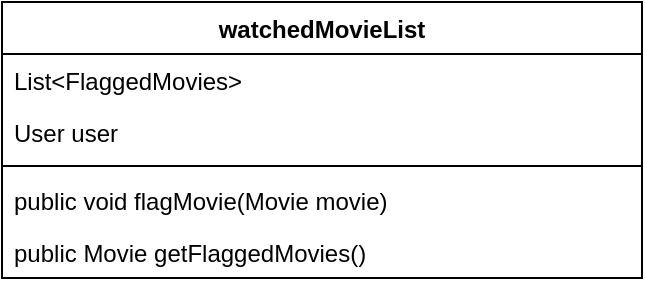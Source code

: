 <mxfile version="18.0.2" type="device"><diagram id="nIdefFK-Hvr6K_nuDva4" name="Page-1"><mxGraphModel dx="716" dy="414" grid="1" gridSize="10" guides="1" tooltips="1" connect="1" arrows="1" fold="1" page="1" pageScale="1" pageWidth="827" pageHeight="1169" math="0" shadow="0"><root><mxCell id="0"/><mxCell id="1" parent="0"/><mxCell id="9vEXmTLMvfbVPk2qtSXW-1" value="watchedMovieList" style="swimlane;fontStyle=1;align=center;verticalAlign=top;childLayout=stackLayout;horizontal=1;startSize=26;horizontalStack=0;resizeParent=1;resizeParentMax=0;resizeLast=0;collapsible=1;marginBottom=0;" vertex="1" parent="1"><mxGeometry x="160" y="80" width="320" height="138" as="geometry"/></mxCell><mxCell id="9vEXmTLMvfbVPk2qtSXW-2" value="List&lt;FlaggedMovies&gt;" style="text;strokeColor=none;fillColor=none;align=left;verticalAlign=top;spacingLeft=4;spacingRight=4;overflow=hidden;rotatable=0;points=[[0,0.5],[1,0.5]];portConstraint=eastwest;" vertex="1" parent="9vEXmTLMvfbVPk2qtSXW-1"><mxGeometry y="26" width="320" height="26" as="geometry"/></mxCell><mxCell id="9vEXmTLMvfbVPk2qtSXW-4" value="User user" style="text;strokeColor=none;fillColor=none;align=left;verticalAlign=top;spacingLeft=4;spacingRight=4;overflow=hidden;rotatable=0;points=[[0,0.5],[1,0.5]];portConstraint=eastwest;" vertex="1" parent="9vEXmTLMvfbVPk2qtSXW-1"><mxGeometry y="52" width="320" height="26" as="geometry"/></mxCell><mxCell id="9vEXmTLMvfbVPk2qtSXW-3" value="" style="line;strokeWidth=1;fillColor=none;align=left;verticalAlign=middle;spacingTop=-1;spacingLeft=3;spacingRight=3;rotatable=0;labelPosition=right;points=[];portConstraint=eastwest;" vertex="1" parent="9vEXmTLMvfbVPk2qtSXW-1"><mxGeometry y="78" width="320" height="8" as="geometry"/></mxCell><mxCell id="9vEXmTLMvfbVPk2qtSXW-7" value="public void flagMovie(Movie movie)" style="text;strokeColor=none;fillColor=none;align=left;verticalAlign=top;spacingLeft=4;spacingRight=4;overflow=hidden;rotatable=0;points=[[0,0.5],[1,0.5]];portConstraint=eastwest;" vertex="1" parent="9vEXmTLMvfbVPk2qtSXW-1"><mxGeometry y="86" width="320" height="26" as="geometry"/></mxCell><mxCell id="9vEXmTLMvfbVPk2qtSXW-16" value="public Movie getFlaggedMovies()" style="text;strokeColor=none;fillColor=none;align=left;verticalAlign=top;spacingLeft=4;spacingRight=4;overflow=hidden;rotatable=0;points=[[0,0.5],[1,0.5]];portConstraint=eastwest;" vertex="1" parent="9vEXmTLMvfbVPk2qtSXW-1"><mxGeometry y="112" width="320" height="26" as="geometry"/></mxCell></root></mxGraphModel></diagram></mxfile>